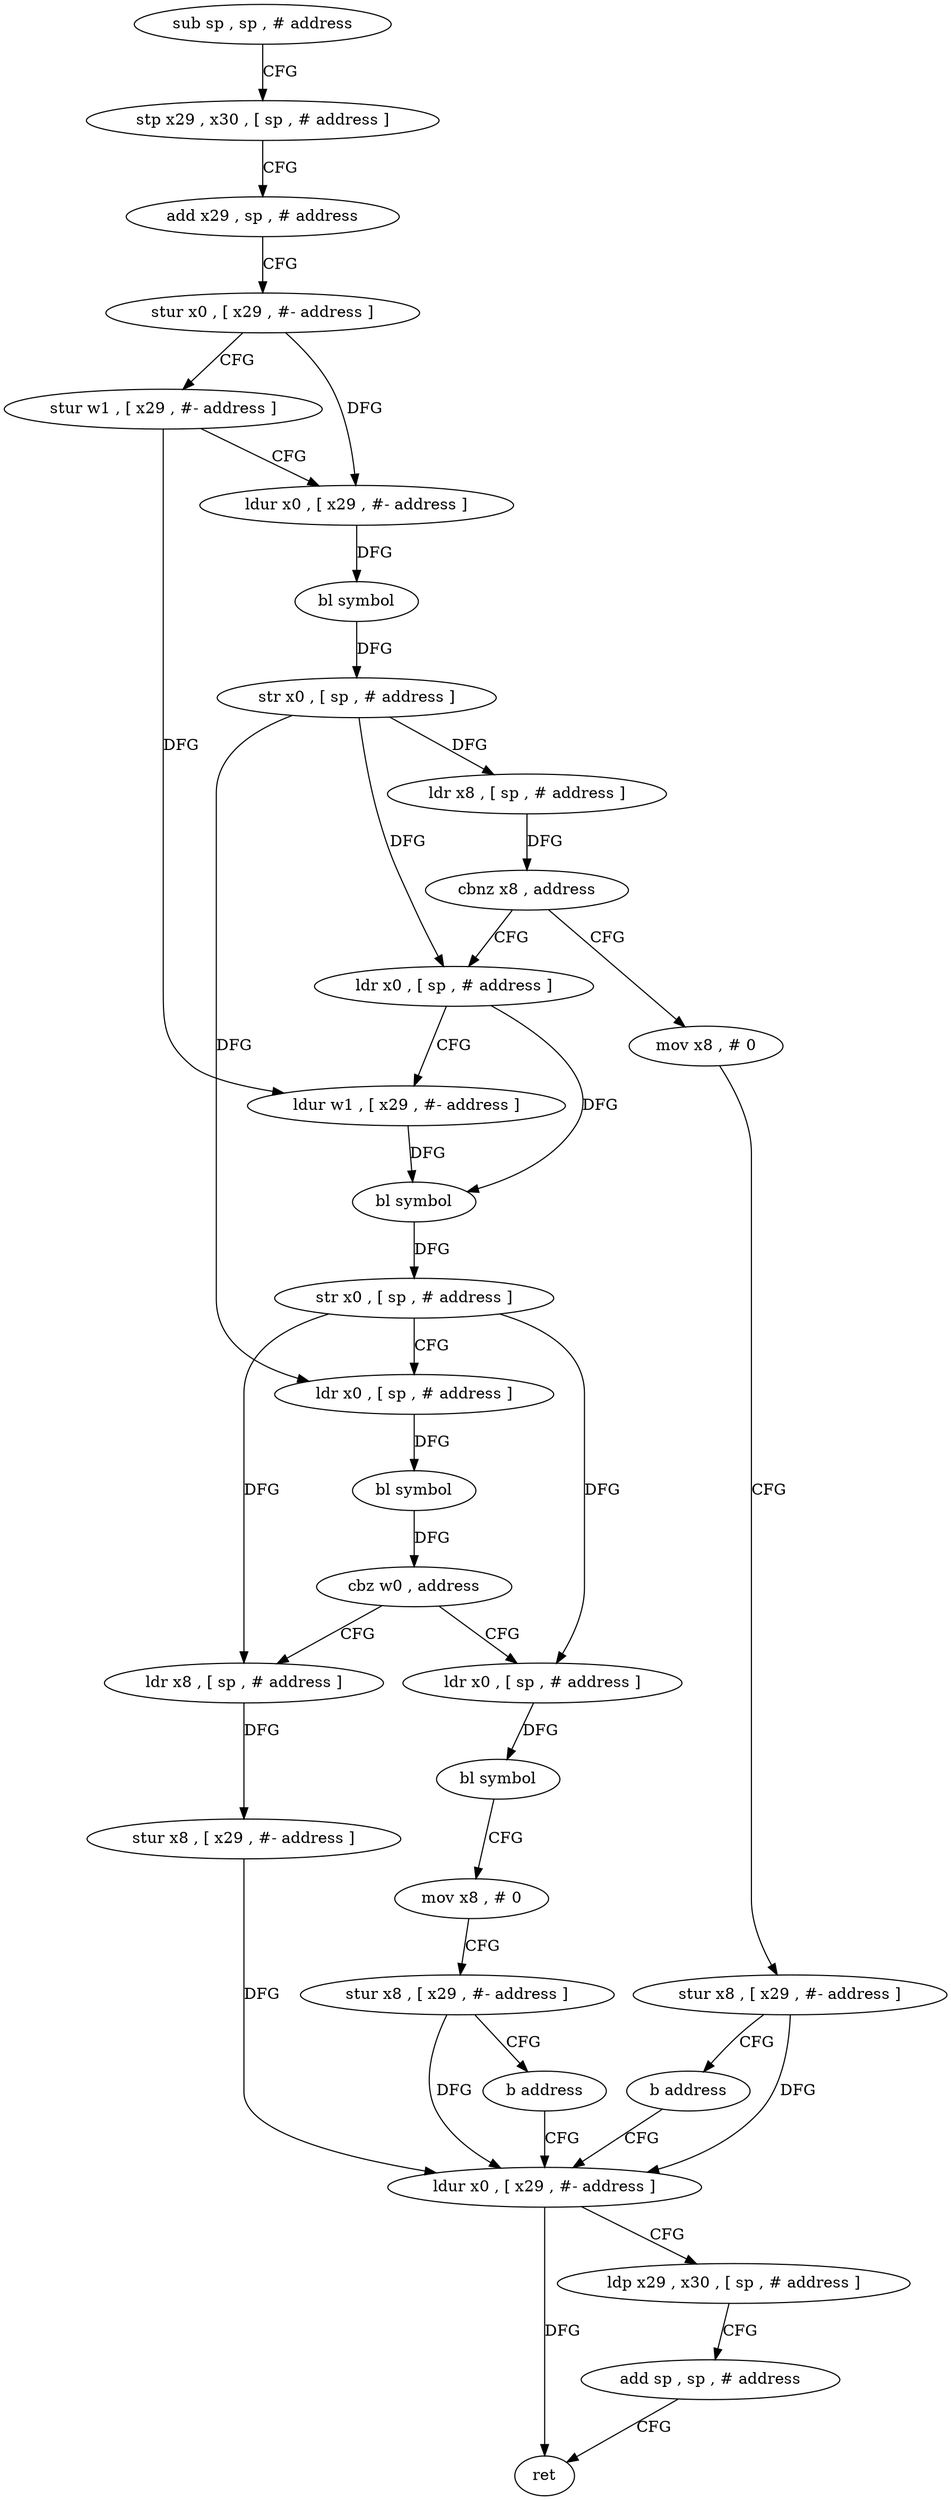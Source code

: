 digraph "func" {
"4285480" [label = "sub sp , sp , # address" ]
"4285484" [label = "stp x29 , x30 , [ sp , # address ]" ]
"4285488" [label = "add x29 , sp , # address" ]
"4285492" [label = "stur x0 , [ x29 , #- address ]" ]
"4285496" [label = "stur w1 , [ x29 , #- address ]" ]
"4285500" [label = "ldur x0 , [ x29 , #- address ]" ]
"4285504" [label = "bl symbol" ]
"4285508" [label = "str x0 , [ sp , # address ]" ]
"4285512" [label = "ldr x8 , [ sp , # address ]" ]
"4285516" [label = "cbnz x8 , address" ]
"4285532" [label = "ldr x0 , [ sp , # address ]" ]
"4285520" [label = "mov x8 , # 0" ]
"4285536" [label = "ldur w1 , [ x29 , #- address ]" ]
"4285540" [label = "bl symbol" ]
"4285544" [label = "str x0 , [ sp , # address ]" ]
"4285548" [label = "ldr x0 , [ sp , # address ]" ]
"4285552" [label = "bl symbol" ]
"4285556" [label = "cbz w0 , address" ]
"4285580" [label = "ldr x8 , [ sp , # address ]" ]
"4285560" [label = "ldr x0 , [ sp , # address ]" ]
"4285524" [label = "stur x8 , [ x29 , #- address ]" ]
"4285528" [label = "b address" ]
"4285588" [label = "ldur x0 , [ x29 , #- address ]" ]
"4285584" [label = "stur x8 , [ x29 , #- address ]" ]
"4285564" [label = "bl symbol" ]
"4285568" [label = "mov x8 , # 0" ]
"4285572" [label = "stur x8 , [ x29 , #- address ]" ]
"4285576" [label = "b address" ]
"4285592" [label = "ldp x29 , x30 , [ sp , # address ]" ]
"4285596" [label = "add sp , sp , # address" ]
"4285600" [label = "ret" ]
"4285480" -> "4285484" [ label = "CFG" ]
"4285484" -> "4285488" [ label = "CFG" ]
"4285488" -> "4285492" [ label = "CFG" ]
"4285492" -> "4285496" [ label = "CFG" ]
"4285492" -> "4285500" [ label = "DFG" ]
"4285496" -> "4285500" [ label = "CFG" ]
"4285496" -> "4285536" [ label = "DFG" ]
"4285500" -> "4285504" [ label = "DFG" ]
"4285504" -> "4285508" [ label = "DFG" ]
"4285508" -> "4285512" [ label = "DFG" ]
"4285508" -> "4285532" [ label = "DFG" ]
"4285508" -> "4285548" [ label = "DFG" ]
"4285512" -> "4285516" [ label = "DFG" ]
"4285516" -> "4285532" [ label = "CFG" ]
"4285516" -> "4285520" [ label = "CFG" ]
"4285532" -> "4285536" [ label = "CFG" ]
"4285532" -> "4285540" [ label = "DFG" ]
"4285520" -> "4285524" [ label = "CFG" ]
"4285536" -> "4285540" [ label = "DFG" ]
"4285540" -> "4285544" [ label = "DFG" ]
"4285544" -> "4285548" [ label = "CFG" ]
"4285544" -> "4285580" [ label = "DFG" ]
"4285544" -> "4285560" [ label = "DFG" ]
"4285548" -> "4285552" [ label = "DFG" ]
"4285552" -> "4285556" [ label = "DFG" ]
"4285556" -> "4285580" [ label = "CFG" ]
"4285556" -> "4285560" [ label = "CFG" ]
"4285580" -> "4285584" [ label = "DFG" ]
"4285560" -> "4285564" [ label = "DFG" ]
"4285524" -> "4285528" [ label = "CFG" ]
"4285524" -> "4285588" [ label = "DFG" ]
"4285528" -> "4285588" [ label = "CFG" ]
"4285588" -> "4285592" [ label = "CFG" ]
"4285588" -> "4285600" [ label = "DFG" ]
"4285584" -> "4285588" [ label = "DFG" ]
"4285564" -> "4285568" [ label = "CFG" ]
"4285568" -> "4285572" [ label = "CFG" ]
"4285572" -> "4285576" [ label = "CFG" ]
"4285572" -> "4285588" [ label = "DFG" ]
"4285576" -> "4285588" [ label = "CFG" ]
"4285592" -> "4285596" [ label = "CFG" ]
"4285596" -> "4285600" [ label = "CFG" ]
}
